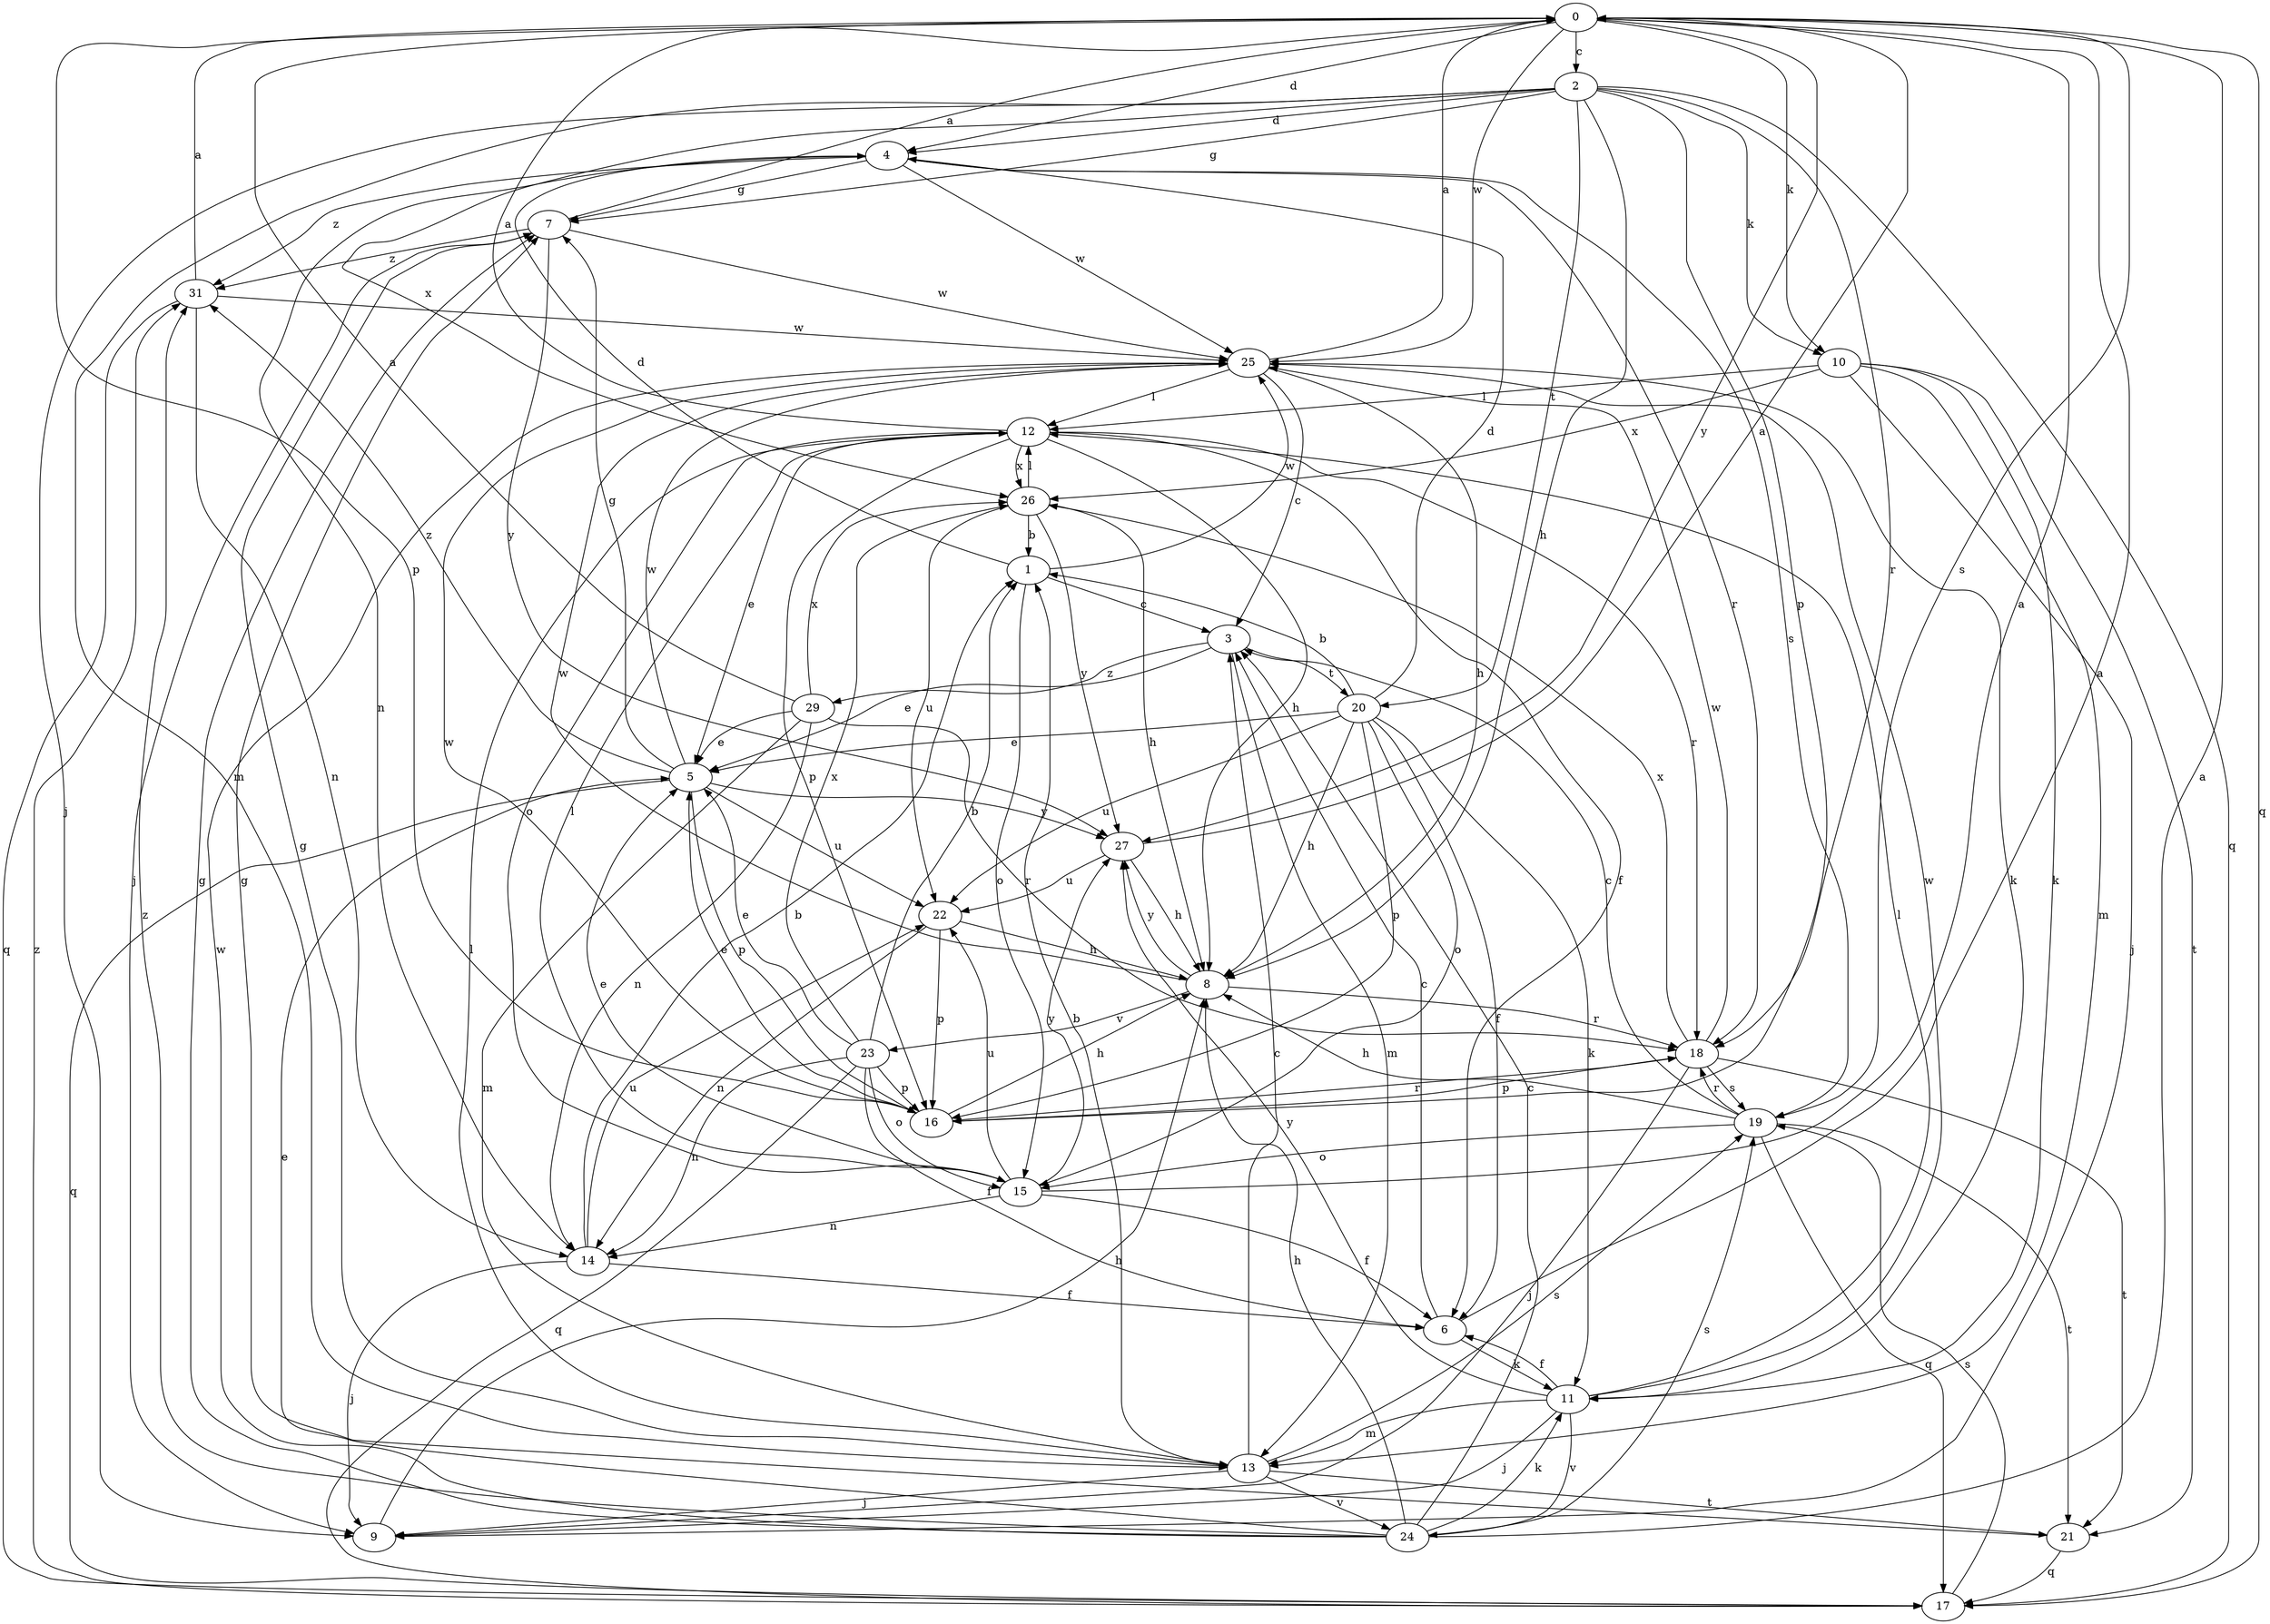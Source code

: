 strict digraph  {
0;
1;
2;
3;
4;
5;
6;
7;
8;
9;
10;
11;
12;
13;
14;
15;
16;
17;
18;
19;
20;
21;
22;
23;
24;
25;
26;
27;
29;
31;
0 -> 2  [label=c];
0 -> 4  [label=d];
0 -> 10  [label=k];
0 -> 16  [label=p];
0 -> 17  [label=q];
0 -> 19  [label=s];
0 -> 25  [label=w];
0 -> 27  [label=y];
1 -> 3  [label=c];
1 -> 4  [label=d];
1 -> 15  [label=o];
1 -> 25  [label=w];
2 -> 4  [label=d];
2 -> 7  [label=g];
2 -> 8  [label=h];
2 -> 9  [label=j];
2 -> 10  [label=k];
2 -> 13  [label=m];
2 -> 16  [label=p];
2 -> 17  [label=q];
2 -> 18  [label=r];
2 -> 20  [label=t];
2 -> 26  [label=x];
3 -> 5  [label=e];
3 -> 13  [label=m];
3 -> 20  [label=t];
3 -> 29  [label=z];
4 -> 7  [label=g];
4 -> 14  [label=n];
4 -> 18  [label=r];
4 -> 19  [label=s];
4 -> 25  [label=w];
4 -> 31  [label=z];
5 -> 7  [label=g];
5 -> 16  [label=p];
5 -> 17  [label=q];
5 -> 22  [label=u];
5 -> 25  [label=w];
5 -> 27  [label=y];
5 -> 31  [label=z];
6 -> 0  [label=a];
6 -> 3  [label=c];
6 -> 11  [label=k];
7 -> 0  [label=a];
7 -> 9  [label=j];
7 -> 25  [label=w];
7 -> 27  [label=y];
7 -> 31  [label=z];
8 -> 18  [label=r];
8 -> 23  [label=v];
8 -> 25  [label=w];
8 -> 27  [label=y];
9 -> 8  [label=h];
10 -> 9  [label=j];
10 -> 11  [label=k];
10 -> 12  [label=l];
10 -> 13  [label=m];
10 -> 21  [label=t];
10 -> 26  [label=x];
11 -> 6  [label=f];
11 -> 9  [label=j];
11 -> 12  [label=l];
11 -> 13  [label=m];
11 -> 24  [label=v];
11 -> 25  [label=w];
11 -> 27  [label=y];
12 -> 0  [label=a];
12 -> 5  [label=e];
12 -> 6  [label=f];
12 -> 8  [label=h];
12 -> 15  [label=o];
12 -> 16  [label=p];
12 -> 18  [label=r];
12 -> 26  [label=x];
13 -> 1  [label=b];
13 -> 3  [label=c];
13 -> 7  [label=g];
13 -> 9  [label=j];
13 -> 12  [label=l];
13 -> 19  [label=s];
13 -> 21  [label=t];
13 -> 24  [label=v];
14 -> 1  [label=b];
14 -> 6  [label=f];
14 -> 9  [label=j];
14 -> 22  [label=u];
15 -> 0  [label=a];
15 -> 5  [label=e];
15 -> 6  [label=f];
15 -> 12  [label=l];
15 -> 14  [label=n];
15 -> 22  [label=u];
15 -> 27  [label=y];
16 -> 5  [label=e];
16 -> 8  [label=h];
16 -> 18  [label=r];
16 -> 25  [label=w];
17 -> 19  [label=s];
17 -> 31  [label=z];
18 -> 9  [label=j];
18 -> 16  [label=p];
18 -> 19  [label=s];
18 -> 21  [label=t];
18 -> 25  [label=w];
18 -> 26  [label=x];
19 -> 3  [label=c];
19 -> 8  [label=h];
19 -> 15  [label=o];
19 -> 17  [label=q];
19 -> 18  [label=r];
19 -> 21  [label=t];
20 -> 1  [label=b];
20 -> 4  [label=d];
20 -> 5  [label=e];
20 -> 6  [label=f];
20 -> 8  [label=h];
20 -> 11  [label=k];
20 -> 15  [label=o];
20 -> 16  [label=p];
20 -> 22  [label=u];
21 -> 7  [label=g];
21 -> 17  [label=q];
22 -> 8  [label=h];
22 -> 14  [label=n];
22 -> 16  [label=p];
23 -> 1  [label=b];
23 -> 5  [label=e];
23 -> 6  [label=f];
23 -> 14  [label=n];
23 -> 15  [label=o];
23 -> 16  [label=p];
23 -> 17  [label=q];
23 -> 26  [label=x];
24 -> 0  [label=a];
24 -> 3  [label=c];
24 -> 5  [label=e];
24 -> 7  [label=g];
24 -> 8  [label=h];
24 -> 11  [label=k];
24 -> 19  [label=s];
24 -> 25  [label=w];
24 -> 31  [label=z];
25 -> 0  [label=a];
25 -> 3  [label=c];
25 -> 8  [label=h];
25 -> 11  [label=k];
25 -> 12  [label=l];
26 -> 1  [label=b];
26 -> 8  [label=h];
26 -> 12  [label=l];
26 -> 22  [label=u];
26 -> 27  [label=y];
27 -> 0  [label=a];
27 -> 8  [label=h];
27 -> 22  [label=u];
29 -> 0  [label=a];
29 -> 5  [label=e];
29 -> 13  [label=m];
29 -> 14  [label=n];
29 -> 18  [label=r];
29 -> 26  [label=x];
31 -> 0  [label=a];
31 -> 14  [label=n];
31 -> 17  [label=q];
31 -> 25  [label=w];
}
